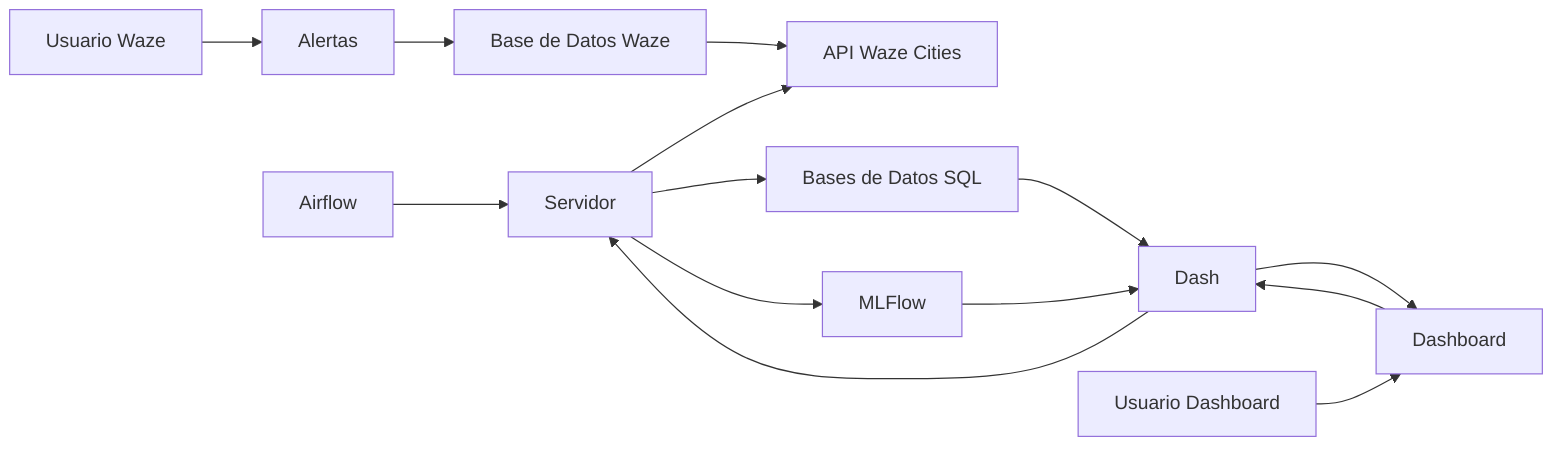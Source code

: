 graph LR
    A[Usuario Waze] --> B[Alertas]
    B --> C[Base de Datos Waze]
    C --> API[API Waze Cities]
    SERVER[Servidor] --> API
    SERVER --> SQL[Bases de Datos SQL]
    SQL --> DASH[Dash]
    AF[Airflow] --> SERVER
    SERVER --> ML[MLFlow]
    ML --> DASH
    DASH --> E[Dashboard]
    U[Usuario Dashboard] --> E
    E --> DASH
    DASH --> SERVER